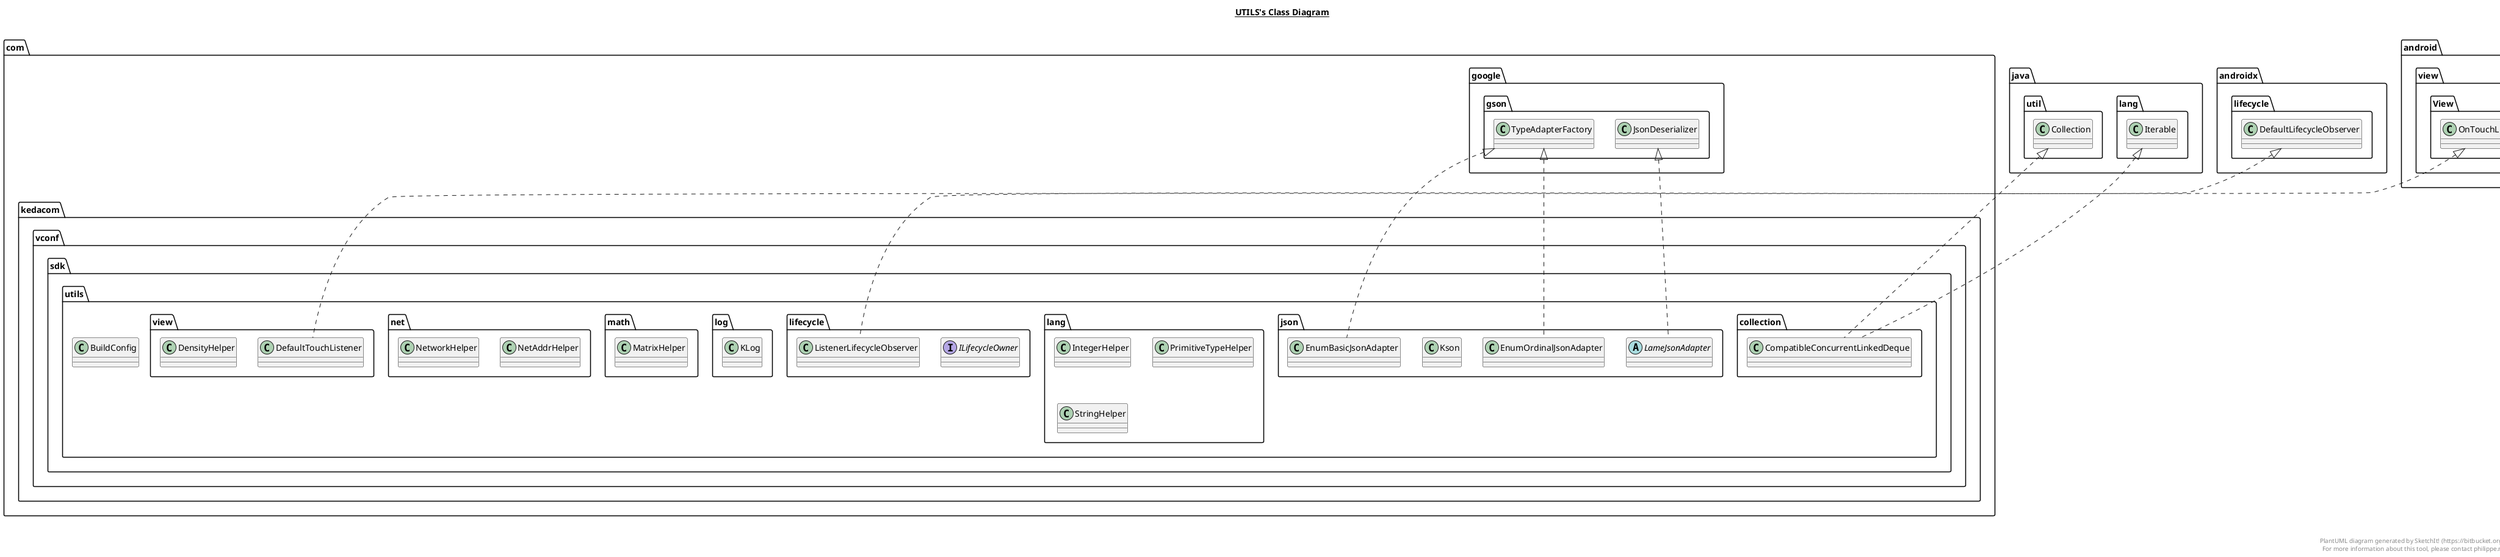 @startuml

title __UTILS's Class Diagram__\n

  namespace com.kedacom.vconf.sdk.utils {
    class com.kedacom.vconf.sdk.utils.BuildConfig {
    }
  }
  

  namespace com.kedacom.vconf.sdk.utils {
    class com.kedacom.vconf.sdk.utils.BuildConfig {
    }
  }
  

  namespace com.kedacom.vconf.sdk.utils {
    namespace collection {
      class com.kedacom.vconf.sdk.utils.collection.CompatibleConcurrentLinkedDeque {
      }
    }
  }
  

  namespace com.kedacom.vconf.sdk.utils {
    namespace json {
      class com.kedacom.vconf.sdk.utils.json.EnumBasicJsonAdapter {
      }
    }
  }
  

  namespace com.kedacom.vconf.sdk.utils {
    namespace json {
      class com.kedacom.vconf.sdk.utils.json.EnumOrdinalJsonAdapter {
      }
    }
  }
  

  namespace com.kedacom.vconf.sdk.utils {
    namespace json {
      class com.kedacom.vconf.sdk.utils.json.Kson {
      }
    }
  }
  

  namespace com.kedacom.vconf.sdk.utils {
    namespace json {
      abstract class com.kedacom.vconf.sdk.utils.json.LameJsonAdapter {
      }
    }
  }
  

  namespace com.kedacom.vconf.sdk.utils {
    namespace lang {
      class com.kedacom.vconf.sdk.utils.lang.IntegerHelper {
      }
    }
  }
  

  namespace com.kedacom.vconf.sdk.utils {
    namespace lang {
      class com.kedacom.vconf.sdk.utils.lang.PrimitiveTypeHelper {
      }
    }
  }
  

  namespace com.kedacom.vconf.sdk.utils {
    namespace lang {
      class com.kedacom.vconf.sdk.utils.lang.StringHelper {
      }
    }
  }
  

  namespace com.kedacom.vconf.sdk.utils {
    namespace lifecycle {
      interface com.kedacom.vconf.sdk.utils.lifecycle.ILifecycleOwner {
      }
    }
  }
  

  namespace com.kedacom.vconf.sdk.utils {
    namespace lifecycle {
      class com.kedacom.vconf.sdk.utils.lifecycle.ListenerLifecycleObserver {
      }
    }
  }
  

  namespace com.kedacom.vconf.sdk.utils {
    namespace log {
      class com.kedacom.vconf.sdk.utils.log.KLog {
      }
    }
  }
  

  namespace com.kedacom.vconf.sdk.utils {
    namespace math {
      class com.kedacom.vconf.sdk.utils.math.MatrixHelper {
      }
    }
  }
  

  namespace com.kedacom.vconf.sdk.utils {
    namespace net {
      class com.kedacom.vconf.sdk.utils.net.NetAddrHelper {
      }
    }
  }
  

  namespace com.kedacom.vconf.sdk.utils {
    namespace net {
      class com.kedacom.vconf.sdk.utils.net.NetworkHelper {
      }
    }
  }
  

  namespace com.kedacom.vconf.sdk.utils {
    namespace view {
      class com.kedacom.vconf.sdk.utils.view.DefaultTouchListener {
      }
    }
  }
  

  namespace com.kedacom.vconf.sdk.utils {
    namespace view {
      class com.kedacom.vconf.sdk.utils.view.DensityHelper {
      }
    }
  }
  

  com.kedacom.vconf.sdk.utils.collection.CompatibleConcurrentLinkedDeque .up.|> java.lang.Iterable
  com.kedacom.vconf.sdk.utils.collection.CompatibleConcurrentLinkedDeque .up.|> java.util.Collection
  com.kedacom.vconf.sdk.utils.json.EnumBasicJsonAdapter .up.|> com.google.gson.TypeAdapterFactory
  com.kedacom.vconf.sdk.utils.json.EnumOrdinalJsonAdapter .up.|> com.google.gson.TypeAdapterFactory
  com.kedacom.vconf.sdk.utils.json.LameJsonAdapter .up.|> com.google.gson.JsonDeserializer
  com.kedacom.vconf.sdk.utils.lifecycle.ListenerLifecycleObserver .up.|> androidx.lifecycle.DefaultLifecycleObserver
  com.kedacom.vconf.sdk.utils.lifecycle.ListenerLifecycleObserver o-- com.kedacom.vconf.sdk.utils.lifecycle.ListenerLifecycleObserver.Callback : cb
  com.kedacom.vconf.sdk.utils.view.DefaultTouchListener .up.|> android.view.View.OnTouchListener
  com.kedacom.vconf.sdk.utils.view.DefaultTouchListener o-- com.kedacom.vconf.sdk.utils.view.DefaultTouchListener.IOnEventListener : onEventListener


right footer


PlantUML diagram generated by SketchIt! (https://bitbucket.org/pmesmeur/sketch.it)
For more information about this tool, please contact philippe.mesmeur@gmail.com
endfooter

@enduml
